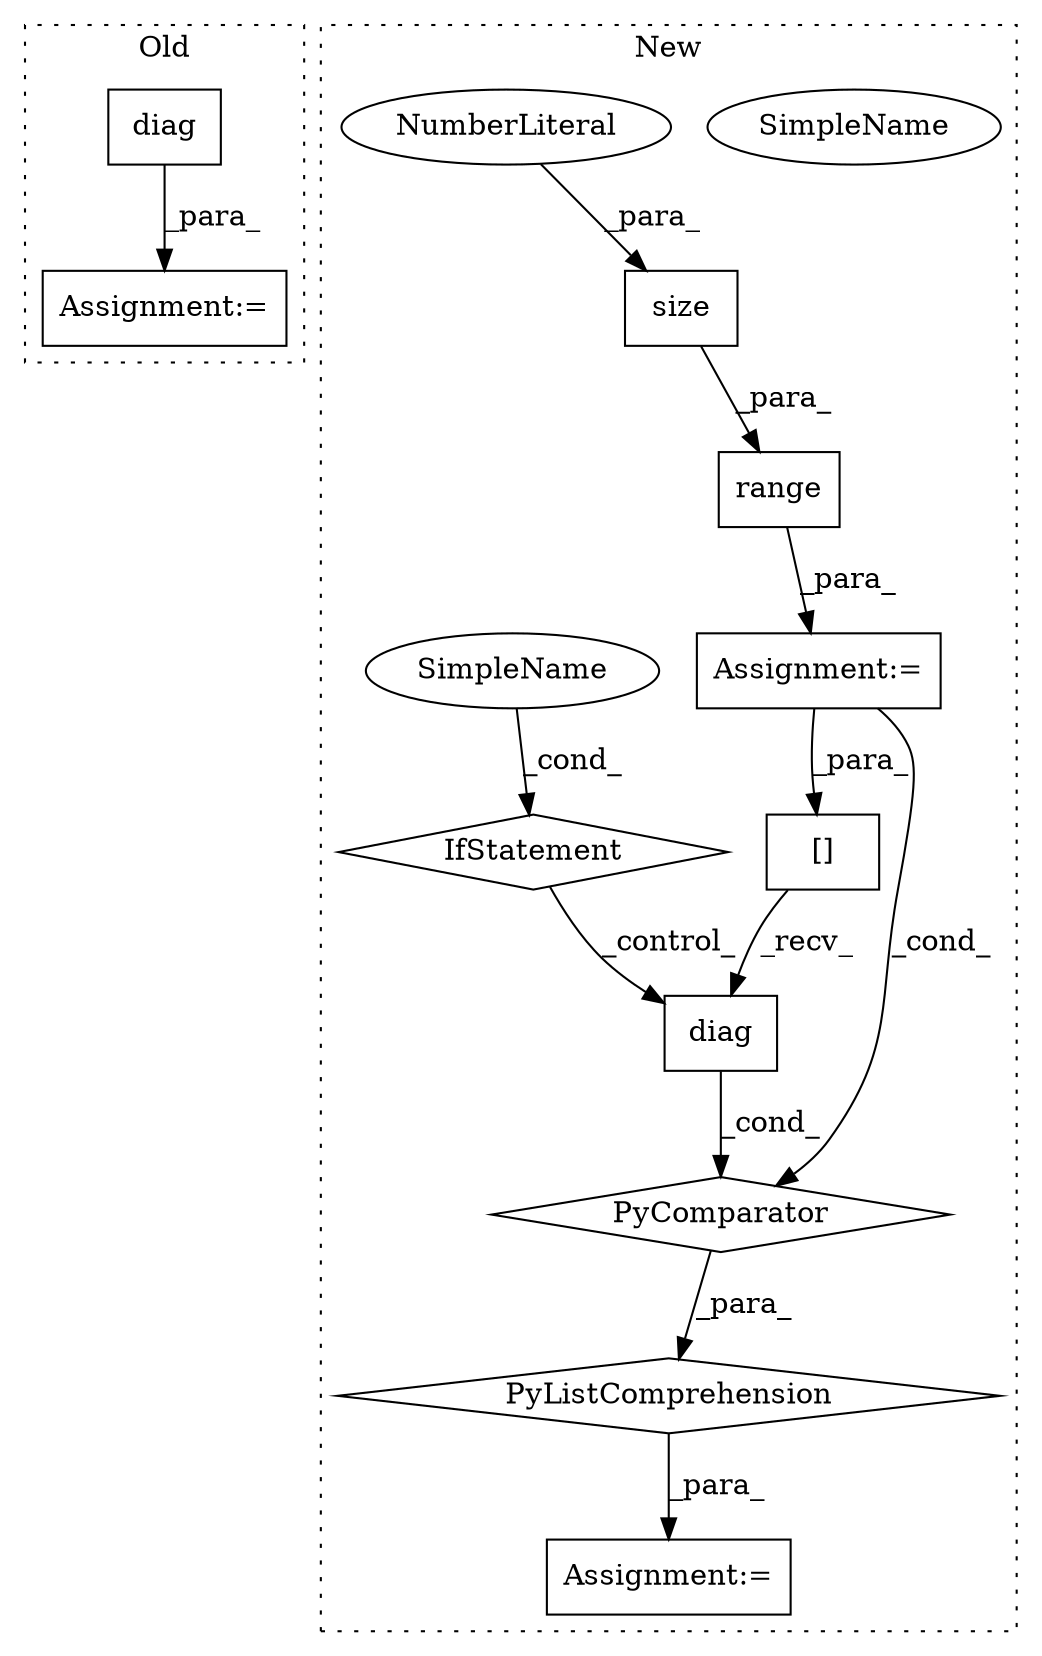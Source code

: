 digraph G {
subgraph cluster0 {
1 [label="diag" a="32" s="14073" l="6" shape="box"];
3 [label="Assignment:=" a="7" s="14062" l="1" shape="box"];
label = "Old";
style="dotted";
}
subgraph cluster1 {
2 [label="diag" a="32" s="20682" l="6" shape="box"];
4 [label="Assignment:=" a="7" s="20635" l="1" shape="box"];
5 [label="IfStatement" a="25" s="20754" l="50" shape="diamond"];
6 [label="SimpleName" a="42" s="20799" l="5" shape="ellipse"];
7 [label="PyListComprehension" a="109" s="20659" l="153" shape="diamond"];
8 [label="PyComparator" a="113" s="20754" l="50" shape="diamond"];
9 [label="Assignment:=" a="7" s="20754" l="50" shape="box"];
10 [label="[]" a="2" s="20659,20680" l="20,1" shape="box"];
11 [label="range" a="32" s="20761,20794" l="6,1" shape="box"];
12 [label="size" a="32" s="20787,20793" l="5,1" shape="box"];
13 [label="NumberLiteral" a="34" s="20792" l="1" shape="ellipse"];
14 [label="SimpleName" a="42" s="20799" l="5" shape="ellipse"];
label = "New";
style="dotted";
}
1 -> 3 [label="_para_"];
2 -> 8 [label="_cond_"];
5 -> 2 [label="_control_"];
7 -> 4 [label="_para_"];
8 -> 7 [label="_para_"];
9 -> 10 [label="_para_"];
9 -> 8 [label="_cond_"];
10 -> 2 [label="_recv_"];
11 -> 9 [label="_para_"];
12 -> 11 [label="_para_"];
13 -> 12 [label="_para_"];
14 -> 5 [label="_cond_"];
}